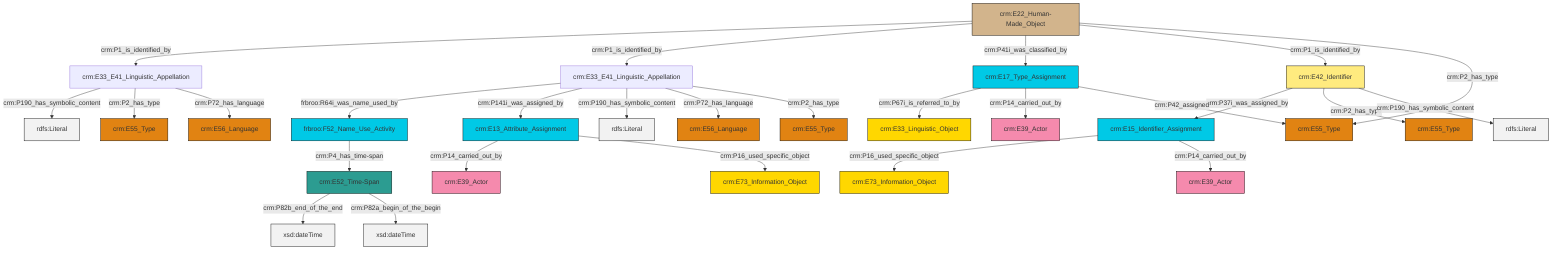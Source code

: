 graph TD
classDef Literal fill:#f2f2f2,stroke:#000000;
classDef CRM_Entity fill:#FFFFFF,stroke:#000000;
classDef Temporal_Entity fill:#00C9E6, stroke:#000000;
classDef Type fill:#E18312, stroke:#000000;
classDef Time-Span fill:#2C9C91, stroke:#000000;
classDef Appellation fill:#FFEB7F, stroke:#000000;
classDef Place fill:#008836, stroke:#000000;
classDef Persistent_Item fill:#B266B2, stroke:#000000;
classDef Conceptual_Object fill:#FFD700, stroke:#000000;
classDef Physical_Thing fill:#D2B48C, stroke:#000000;
classDef Actor fill:#f58aad, stroke:#000000;
classDef PC_Classes fill:#4ce600, stroke:#000000;
classDef Multi fill:#cccccc,stroke:#000000;

0["crm:E22_Human-Made_Object"]:::Physical_Thing -->|crm:P1_is_identified_by| 1["crm:E33_E41_Linguistic_Appellation"]:::Default
4["frbroo:F52_Name_Use_Activity"]:::Temporal_Entity -->|crm:P4_has_time-span| 5["crm:E52_Time-Span"]:::Time-Span
7["crm:E33_E41_Linguistic_Appellation"]:::Default -->|frbroo:R64i_was_name_used_by| 4["frbroo:F52_Name_Use_Activity"]:::Temporal_Entity
7["crm:E33_E41_Linguistic_Appellation"]:::Default -->|crm:P141i_was_assigned_by| 8["crm:E13_Attribute_Assignment"]:::Temporal_Entity
1["crm:E33_E41_Linguistic_Appellation"]:::Default -->|crm:P190_has_symbolic_content| 9[rdfs:Literal]:::Literal
0["crm:E22_Human-Made_Object"]:::Physical_Thing -->|crm:P1_is_identified_by| 7["crm:E33_E41_Linguistic_Appellation"]:::Default
1["crm:E33_E41_Linguistic_Appellation"]:::Default -->|crm:P2_has_type| 12["crm:E55_Type"]:::Type
0["crm:E22_Human-Made_Object"]:::Physical_Thing -->|crm:P41i_was_classified_by| 2["crm:E17_Type_Assignment"]:::Temporal_Entity
1["crm:E33_E41_Linguistic_Appellation"]:::Default -->|crm:P72_has_language| 14["crm:E56_Language"]:::Type
8["crm:E13_Attribute_Assignment"]:::Temporal_Entity -->|crm:P14_carried_out_by| 15["crm:E39_Actor"]:::Actor
16["crm:E42_Identifier"]:::Appellation -->|crm:P37i_was_assigned_by| 17["crm:E15_Identifier_Assignment"]:::Temporal_Entity
0["crm:E22_Human-Made_Object"]:::Physical_Thing -->|crm:P1_is_identified_by| 16["crm:E42_Identifier"]:::Appellation
0["crm:E22_Human-Made_Object"]:::Physical_Thing -->|crm:P2_has_type| 21["crm:E55_Type"]:::Type
7["crm:E33_E41_Linguistic_Appellation"]:::Default -->|crm:P190_has_symbolic_content| 23[rdfs:Literal]:::Literal
16["crm:E42_Identifier"]:::Appellation -->|crm:P2_has_type| 24["crm:E55_Type"]:::Type
7["crm:E33_E41_Linguistic_Appellation"]:::Default -->|crm:P72_has_language| 26["crm:E56_Language"]:::Type
5["crm:E52_Time-Span"]:::Time-Span -->|crm:P82b_end_of_the_end| 30[xsd:dateTime]:::Literal
2["crm:E17_Type_Assignment"]:::Temporal_Entity -->|crm:P67i_is_referred_to_by| 32["crm:E33_Linguistic_Object"]:::Conceptual_Object
16["crm:E42_Identifier"]:::Appellation -->|crm:P190_has_symbolic_content| 33[rdfs:Literal]:::Literal
17["crm:E15_Identifier_Assignment"]:::Temporal_Entity -->|crm:P16_used_specific_object| 19["crm:E73_Information_Object"]:::Conceptual_Object
8["crm:E13_Attribute_Assignment"]:::Temporal_Entity -->|crm:P16_used_specific_object| 27["crm:E73_Information_Object"]:::Conceptual_Object
2["crm:E17_Type_Assignment"]:::Temporal_Entity -->|crm:P14_carried_out_by| 37["crm:E39_Actor"]:::Actor
7["crm:E33_E41_Linguistic_Appellation"]:::Default -->|crm:P2_has_type| 42["crm:E55_Type"]:::Type
2["crm:E17_Type_Assignment"]:::Temporal_Entity -->|crm:P42_assigned| 21["crm:E55_Type"]:::Type
17["crm:E15_Identifier_Assignment"]:::Temporal_Entity -->|crm:P14_carried_out_by| 10["crm:E39_Actor"]:::Actor
5["crm:E52_Time-Span"]:::Time-Span -->|crm:P82a_begin_of_the_begin| 45[xsd:dateTime]:::Literal